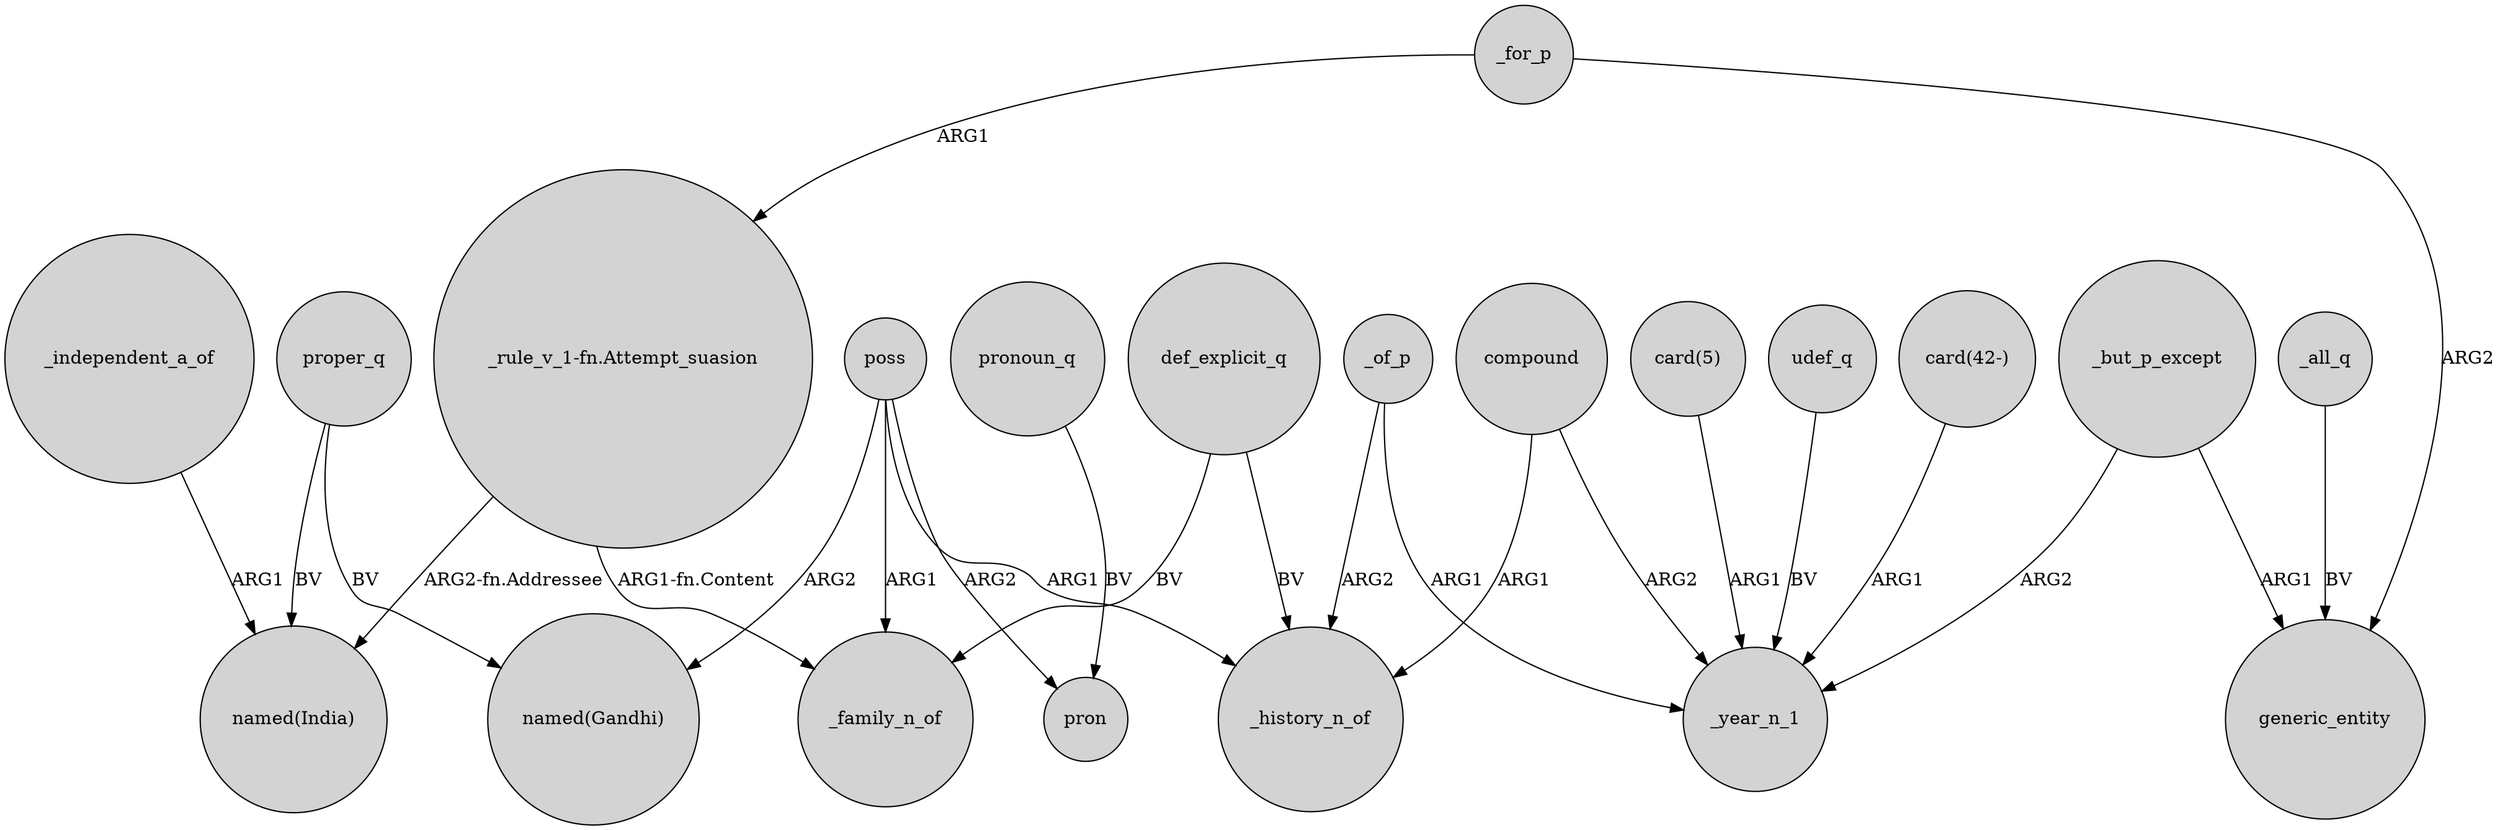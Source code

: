 digraph {
	node [shape=circle style=filled]
	_independent_a_of -> "named(India)" [label=ARG1]
	proper_q -> "named(India)" [label=BV]
	poss -> "named(Gandhi)" [label=ARG2]
	_for_p -> "_rule_v_1-fn.Attempt_suasion" [label=ARG1]
	_but_p_except -> _year_n_1 [label=ARG2]
	compound -> _history_n_of [label=ARG1]
	_for_p -> generic_entity [label=ARG2]
	_all_q -> generic_entity [label=BV]
	pronoun_q -> pron [label=BV]
	poss -> pron [label=ARG2]
	compound -> _year_n_1 [label=ARG2]
	def_explicit_q -> _family_n_of [label=BV]
	"_rule_v_1-fn.Attempt_suasion" -> _family_n_of [label="ARG1-fn.Content"]
	_of_p -> _year_n_1 [label=ARG1]
	_but_p_except -> generic_entity [label=ARG1]
	poss -> _family_n_of [label=ARG1]
	poss -> _history_n_of [label=ARG1]
	"_rule_v_1-fn.Attempt_suasion" -> "named(India)" [label="ARG2-fn.Addressee"]
	"card(42-)" -> _year_n_1 [label=ARG1]
	"card(5)" -> _year_n_1 [label=ARG1]
	def_explicit_q -> _history_n_of [label=BV]
	udef_q -> _year_n_1 [label=BV]
	_of_p -> _history_n_of [label=ARG2]
	proper_q -> "named(Gandhi)" [label=BV]
}
